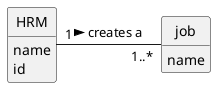 @startuml
skinparam monochrome true
skinparam packageStyle rectangle
skinparam shadowing false

'left to right direction

skinparam classAttributeIconSize 0

hide circle
hide methods

'title Domain Model

'class Platform {
'  -description
'}


class job
 {
   name
}
'class User {
'    name
'    email
'    password
'}

class HRM{
  name
  id
}


HRM "1" - "1..*" job: creates a >
@enduml